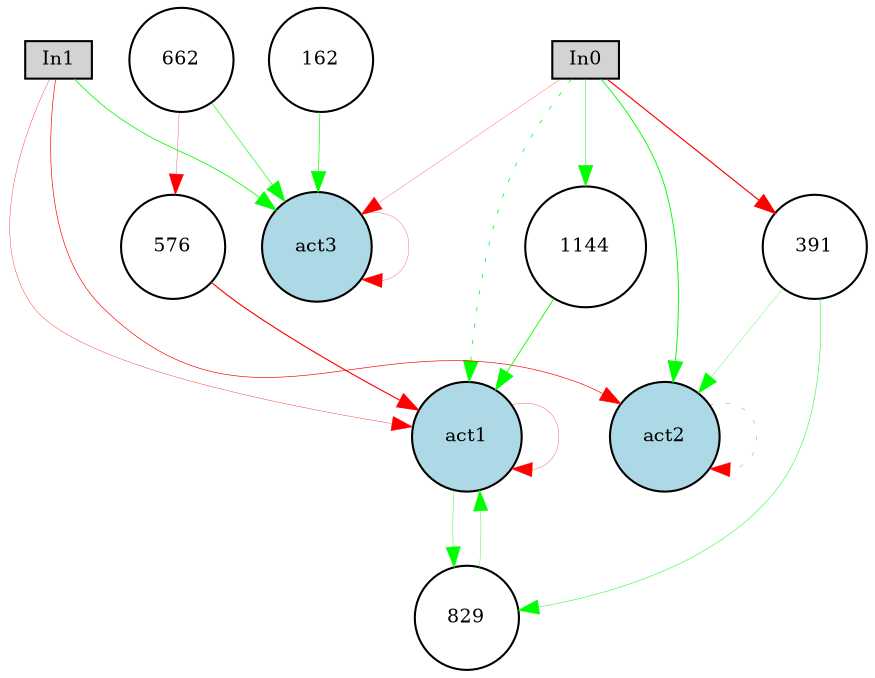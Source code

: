 digraph {
	node [fontsize=9 height=0.2 shape=circle width=0.2]
	In0 [fillcolor=lightgray shape=box style=filled]
	In1 [fillcolor=lightgray shape=box style=filled]
	act1 [fillcolor=lightblue style=filled]
	act2 [fillcolor=lightblue style=filled]
	act3 [fillcolor=lightblue style=filled]
	162 [fillcolor=white style=filled]
	576 [fillcolor=white style=filled]
	391 [fillcolor=white style=filled]
	662 [fillcolor=white style=filled]
	1144 [fillcolor=white style=filled]
	829 [fillcolor=white style=filled]
	In0 -> act1 [color=green penwidth=0.3652643527410042 style=dotted]
	In0 -> act2 [color=green penwidth=0.44665431538250644 style=solid]
	In0 -> act3 [color=red penwidth=0.12697824945893516 style=solid]
	In1 -> act1 [color=red penwidth=0.16880540564699936 style=solid]
	In1 -> act2 [color=red penwidth=0.31649129977952173 style=solid]
	In1 -> act3 [color=green penwidth=0.3904330411412793 style=solid]
	act1 -> act1 [color=red penwidth=0.141544098276708 style=solid]
	act2 -> act2 [color=red penwidth=0.13747372023766635 style=dotted]
	act3 -> act3 [color=red penwidth=0.13032602121315484 style=solid]
	162 -> act3 [color=green penwidth=0.32208166141930705 style=solid]
	In0 -> 391 [color=red penwidth=0.5565540285167957 style=solid]
	391 -> act2 [color=green penwidth=0.14147342991607348 style=solid]
	576 -> act1 [color=red penwidth=0.5414715282952077 style=solid]
	662 -> act3 [color=green penwidth=0.300516734900105 style=solid]
	662 -> 576 [color=red penwidth=0.14101313026062479 style=solid]
	act1 -> 829 [color=green penwidth=0.18634513323255292 style=solid]
	829 -> act1 [color=green penwidth=0.17315753914415188 style=solid]
	In0 -> 1144 [color=green penwidth=0.23107021444266515 style=solid]
	1144 -> act1 [color=green penwidth=0.42224656814555883 style=solid]
	391 -> 829 [color=green penwidth=0.22619871918413811 style=solid]
}
